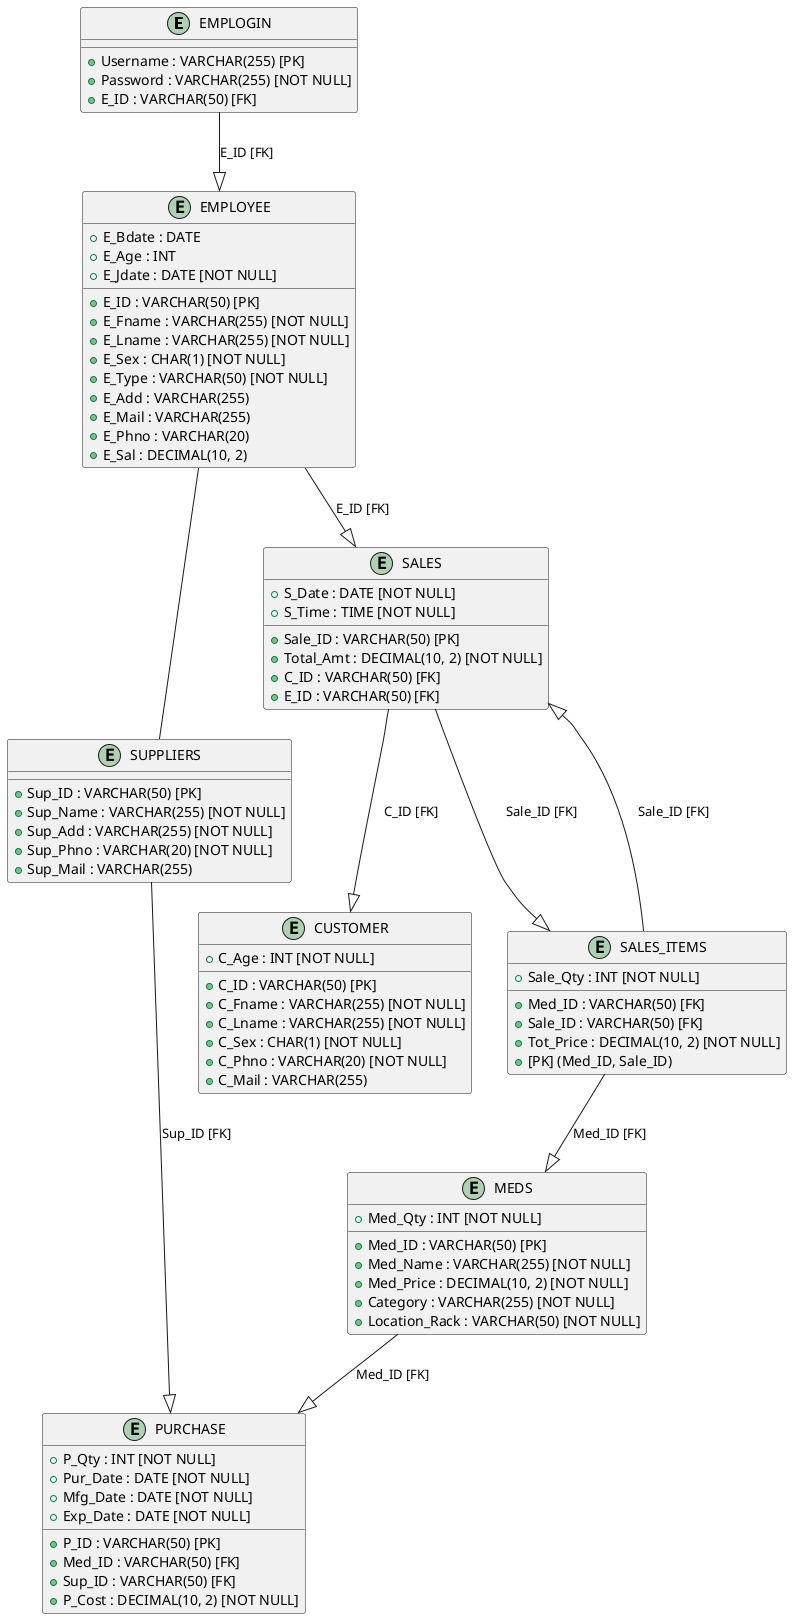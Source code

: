 @startuml
entity "EMPLOGIN" as EmpLogin {
  + Username : VARCHAR(255) [PK]
  + Password : VARCHAR(255) [NOT NULL]
  + E_ID : VARCHAR(50) [FK]
}

entity "EMPLOYEE" as Employee {
  + E_ID : VARCHAR(50) [PK]
  + E_Fname : VARCHAR(255) [NOT NULL]
  + E_Lname : VARCHAR(255) [NOT NULL]
  + E_Bdate : DATE
  + E_Age : INT
  + E_Sex : CHAR(1) [NOT NULL]
  + E_Type : VARCHAR(50) [NOT NULL]
  + E_Jdate : DATE [NOT NULL]
  + E_Add : VARCHAR(255)
  + E_Mail : VARCHAR(255)
  + E_Phno : VARCHAR(20)
  + E_Sal : DECIMAL(10, 2)
}

entity "SUPPLIERS" as Suppliers {
  + Sup_ID : VARCHAR(50) [PK]
  + Sup_Name : VARCHAR(255) [NOT NULL]
  + Sup_Add : VARCHAR(255) [NOT NULL]
  + Sup_Phno : VARCHAR(20) [NOT NULL]
  + Sup_Mail : VARCHAR(255)
}

entity "CUSTOMER" as Customer {
  + C_ID : VARCHAR(50) [PK]
  + C_Fname : VARCHAR(255) [NOT NULL]
  + C_Lname : VARCHAR(255) [NOT NULL]
  + C_Age : INT [NOT NULL]
  + C_Sex : CHAR(1) [NOT NULL]
  + C_Phno : VARCHAR(20) [NOT NULL]
  + C_Mail : VARCHAR(255)
}

entity "MEDS" as Meds {
  + Med_ID : VARCHAR(50) [PK]
  + Med_Name : VARCHAR(255) [NOT NULL]
  + Med_Qty : INT [NOT NULL]
  + Med_Price : DECIMAL(10, 2) [NOT NULL]
  + Category : VARCHAR(255) [NOT NULL]
  + Location_Rack : VARCHAR(50) [NOT NULL]
}

entity "PURCHASE" as Purchase {
  + P_ID : VARCHAR(50) [PK]
  + Med_ID : VARCHAR(50) [FK]
  + Sup_ID : VARCHAR(50) [FK]
  + P_Qty : INT [NOT NULL]
  + P_Cost : DECIMAL(10, 2) [NOT NULL]
  + Pur_Date : DATE [NOT NULL]
  + Mfg_Date : DATE [NOT NULL]
  + Exp_Date : DATE [NOT NULL]
}

entity "SALES" as Sales {
  + Sale_ID : VARCHAR(50) [PK]
  + S_Date : DATE [NOT NULL]
  + S_Time : TIME [NOT NULL]
  + Total_Amt : DECIMAL(10, 2) [NOT NULL]
  + C_ID : VARCHAR(50) [FK]
  + E_ID : VARCHAR(50) [FK]
}

entity "SALES_ITEMS" as SalesItems {
  + Med_ID : VARCHAR(50) [FK]
  + Sale_ID : VARCHAR(50) [FK]
  + Sale_Qty : INT [NOT NULL]
  + Tot_Price : DECIMAL(10, 2) [NOT NULL]
  + [PK] (Med_ID, Sale_ID)
}

EmpLogin --|> Employee : E_ID [FK]
Employee --|> Sales : E_ID [FK]
Employee -- Suppliers
Sales --|> SalesItems : Sale_ID [FK]
SalesItems --|> Meds : Med_ID [FK]
SalesItems --|> Sales : Sale_ID [FK]
Meds --|> Purchase : Med_ID [FK]
Suppliers --|> Purchase : Sup_ID [FK]
Sales --|> Customer : C_ID [FK]
@enduml

